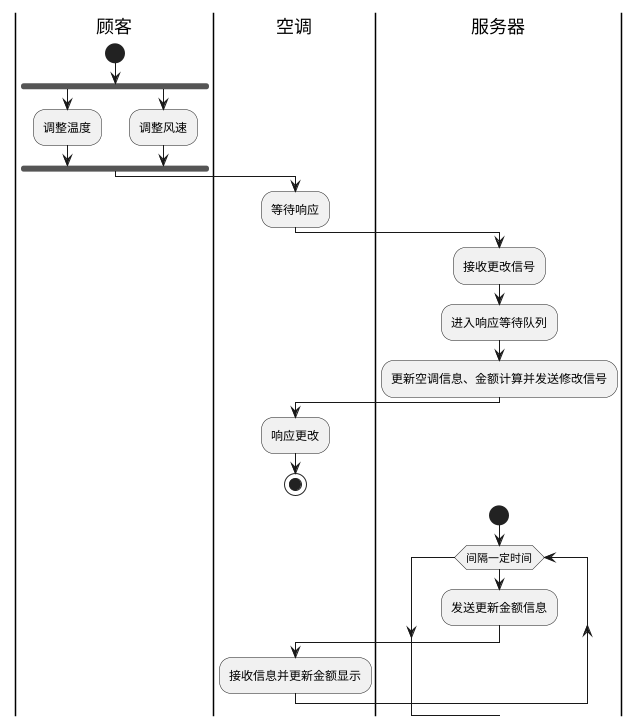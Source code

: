 @startuml
'* 顾客打开空调
'* 空调向服务器发送开机命令
'* 服务器将空调设为开机状态，填充缺省状态
'* 后续客户可以自行调节空调的风速、温度，等待空调响应；
'* 服务器响应空调传来的调节信息，修改相关数据并反馈给空调
'* 空调响应
'* 空调周期性更新付费金额
|顾客|
start
fork
	:调整温度;
  fork again
	:调整风速;
end fork
|空调|
:等待响应;
|服务器|
:接收更改信号;
:进入响应等待队列;
:更新空调信息、金额计算并发送修改信号;
|空调|
:响应更改;
stop

|服务器|
start 
while (间隔一定时间)
  :发送更新金额信息;
  |空调|
  :接收信息并更新金额显示;
end while
@enduml